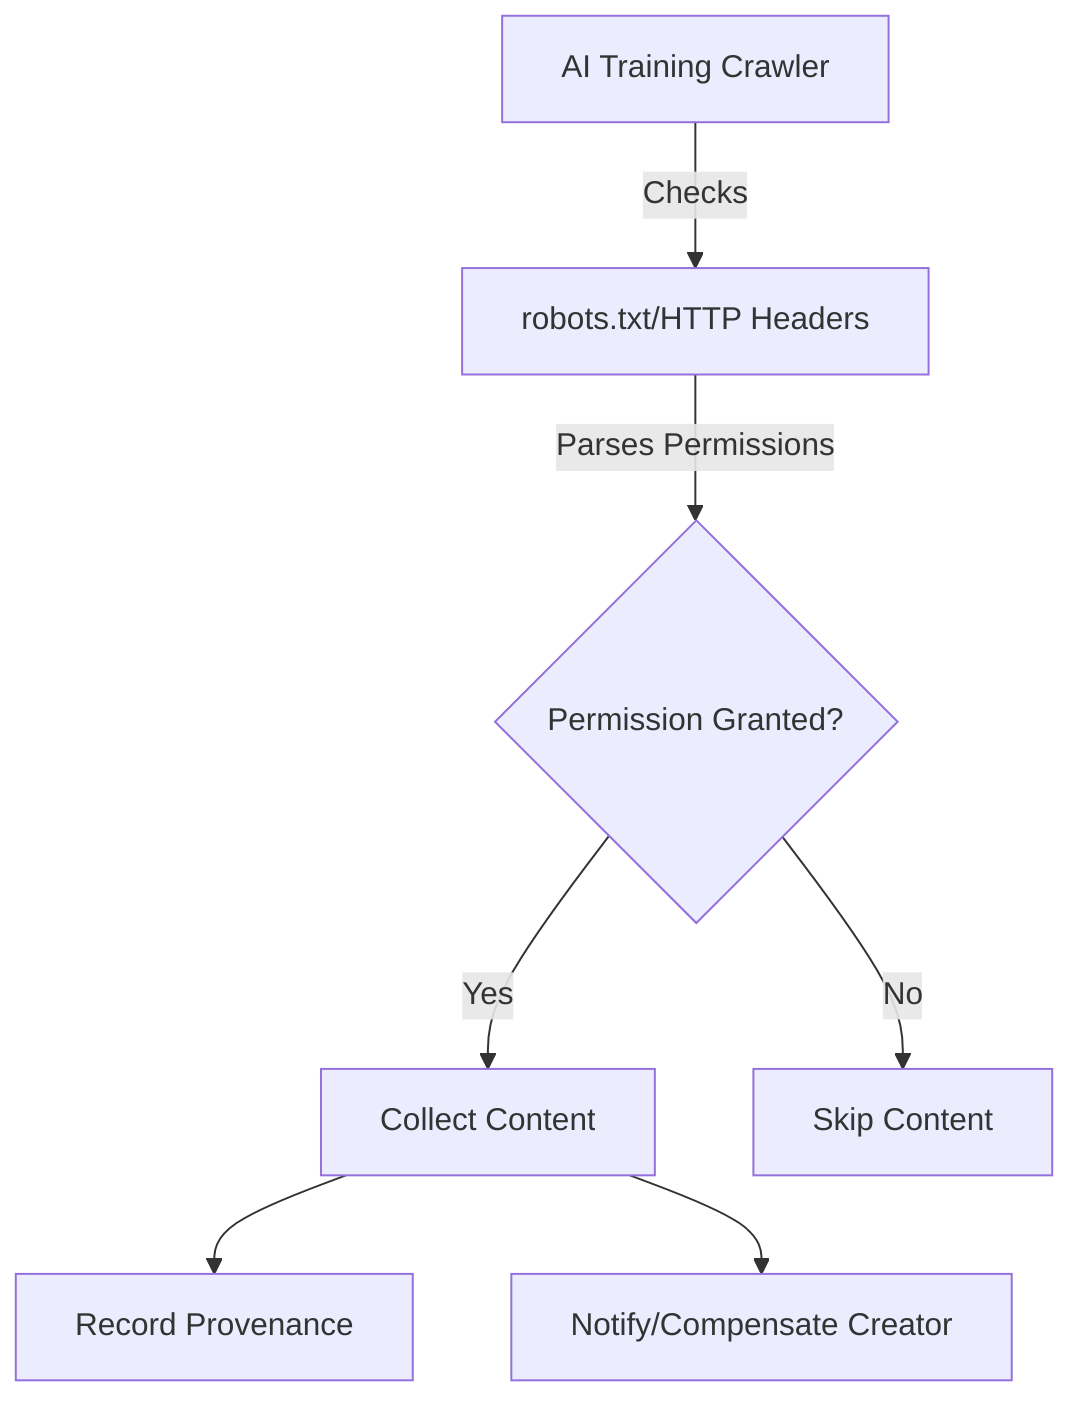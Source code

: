 graph TD
  A[AI Training Crawler] -->|Checks| B[robots.txt/HTTP Headers]
  B -->|Parses Permissions| C{Permission Granted?}
  C -- Yes --> D[Collect Content]
  C -- No --> E[Skip Content]
  D --> F[Record Provenance]
  D --> G[Notify/Compensate Creator]